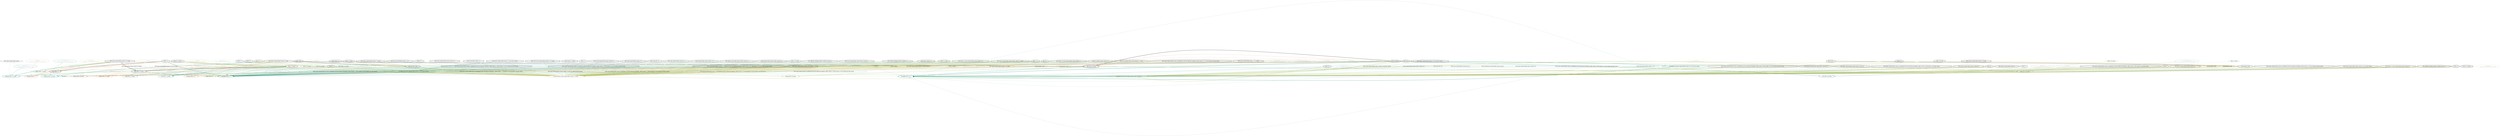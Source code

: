 strict digraph {
    node [shape=box];
    graph [splines=curved];
    2446 [label="SPDXLicense\n443f4e843df984c22700e228b3860b31"
         ,fontcolor=gray
         ,color="#b8bf62"
         ,fillcolor="beige;1"
         ,shape=ellipse];
    2447 [label="spdx:LGPL-2.0+"
         ,color="#b8bf62"
         ,shape=doubleoctagon];
    2448 [label="LGPL-2.0+"
         ,shape=doubleoctagon];
    2449 [label="GNU Library General Public License v2 or later"
         ,shape=doubleoctagon];
    2461 [label="SPDXLicense\n8ef1b5c49d954222c61bf8d1c3f74c3c"
         ,fontcolor=gray
         ,color="#b8bf62"
         ,fillcolor="beige;1"
         ,shape=ellipse];
    2462 [label="spdx:LGPL-2.0-or-later"
         ,shape=tripleoctagon];
    2463 [label="LGPL-2.0-or-later"
         ,shape=doubleoctagon];
    2470 [label="SPDXLicense\ne2efd6447615d77acebad4f7c1e20959"
         ,fontcolor=gray
         ,color="#b8bf62"
         ,fillcolor="beige;1"
         ,shape=ellipse];
    2471 [label="spdx:LGPL-2.1+"
         ,shape=doubleoctagon];
    2472 [label="LGPL-2.1+"
         ,shape=doubleoctagon];
    2473 [label="GNU Lesser General Public License v2.1 or later"
         ,shape=doubleoctagon];
    2486 [label="SPDXLicense\n797be778eb1d10677897529d23730aa7"
         ,fontcolor=gray
         ,color="#b8bf62"
         ,fillcolor="beige;1"
         ,shape=ellipse];
    2487 [label="spdx:LGPL-2.1-or-later"
         ,shape=doubleoctagon];
    2488 [label="LGPL-2.1-or-later"
         ,shape=doubleoctagon];
    6856 [label="FedoraEntry\nda614a7855fde773632116ed18e901c5"
         ,fontcolor=gray
         ,color="#e09d4b"
         ,fillcolor="beige;1"
         ,shape=ellipse];
    6857 [label="Fedora:LGPL-2.0-or-later"
         ,color="#e09d4b"
         ,shape=doubleoctagon];
    6858 [label="GNU Lesser General Public License (no version)"
         ,color="#e09d4b"
         ,shape=octagon];
    6859 [label="GNU Lesser General Public License v2 (or 2.1) or later"
         ,color="#e09d4b"
         ,shape=octagon];
    6860 [label="LGPLv2+"
         ,shape=doubleoctagon];
    6913 [label="FedoraEntry\n5ed37863755909743ca22318afce72ef"
         ,fontcolor=gray
         ,color="#e09d4b"
         ,fillcolor="beige;1"
         ,shape=ellipse];
    6914 [label="Fedora:LGPL-2.1-or-later"
         ,color="#e09d4b"
         ,shape=doubleoctagon];
    9401 [label="GNU Library General Public License"
         ,shape=octagon];
    9403 [label="BlueOakCouncil\nbf57885d28ac11df1c6c25b44aee8200"
         ,fontcolor=gray
         ,color="#00876c"
         ,fillcolor="beige;1"
         ,shape=ellipse];
    9404 [label="BlueOak:LGPL-2.0-or-later"
         ,color="#00876c"
         ,shape=doubleoctagon];
    9409 [label="BlueOakCouncil\na6222a8463da9039cf71763a56777a64"
         ,fontcolor=gray
         ,color="#00876c"
         ,fillcolor="beige;1"
         ,shape=ellipse];
    9410 [label="BlueOak:LGPL-2.1-or-later"
         ,color="#00876c"
         ,shape=doubleoctagon];
    9619 [label="OSADLRule\ndd228aaf9806525cf4fce75e69607da4"
         ,fontcolor=gray
         ,color="#58a066"
         ,fillcolor="beige;1"
         ,shape=ellipse];
    9620 [label="osadl:LGPL-2.0-or-later"
         ,color="#58a066"
         ,shape=doubleoctagon];
    9625 [label="OSADLRule\n94050a312358dfb9792d528bb0165557"
         ,fontcolor=gray
         ,color="#58a066"
         ,fillcolor="beige;1"
         ,shape=ellipse];
    9626 [label="osadl:LGPL-2.1-or-later"
         ,color="#58a066"
         ,shape=doubleoctagon];
    9900 [label="OSADLMatrix\n3b1f76b3d50c8ab5c261469e04bf87b8"
         ,fontcolor=gray
         ,color="#58a066"
         ,fillcolor="beige;1"
         ,shape=ellipse];
    9904 [label="OSADLMatrix\nf19ba5e6a7164ae0aa983d4877f14785"
         ,fontcolor=gray
         ,color="#58a066"
         ,fillcolor="beige;1"
         ,shape=ellipse];
    10283 [label="fsf:LGPLv2.1"
          ,color="#deb256"
          ,shape=octagon];
    18309 [label="ScancodeData\nb151a8ef20ac0cdac173d01f0c517dca"
          ,fontcolor=gray
          ,color="#dac767"
          ,fillcolor="beige;1"
          ,shape=ellipse];
    18310 [label="scancode:lgpl-2.0-plus"
          ,shape=doubleoctagon];
    18311 [label="lgpl-2.0-plus"
          ,shape=doubleoctagon];
    18312 [label="LGPL 2.0 or later"
          ,shape=doubleoctagon];
    18313 [label="GNU Library General Public License 2.0 or later"
          ,shape=doubleoctagon];
    18369 [label="ScancodeData\n18a0fa0890a418316cd617a670cea315"
          ,fontcolor=gray
          ,color="#dac767"
          ,fillcolor="beige;1"
          ,shape=ellipse];
    18370 [label="scancode:lgpl-2.1-plus"
          ,shape=doubleoctagon];
    18371 [label="lgpl-2.1-plus"
          ,shape=doubleoctagon];
    18372 [label="LGPL 2.1 or later"
          ,shape=doubleoctagon];
    18373 [label="GNU Lesser General Public License 2.1 or later"
          ,shape=doubleoctagon];
    25923 [label="Fossology\nf784903bee0b91d2d3cc847b19995191"
          ,fontcolor=gray
          ,color="#e18745"
          ,fillcolor="beige;1"
          ,shape=ellipse];
    25924 [label="fossology:LGPL-2.0+"
          ,color="#e18745"
          ,shape=doubleoctagon];
    25926 [label="Fossology\n14607a2b7bc3a8bbbd67250f1cb607d6"
          ,fontcolor=gray
          ,color="#e18745"
          ,fillcolor="beige;1"
          ,shape=ellipse];
    25927 [label="fossology:LGPL-2.1+"
          ,color="#e18745"
          ,shape=doubleoctagon];
    27201 [label=LGPL
          ,shape=octagon];
    28783 [label="OrtLicenseCategorization\n92f62731dd83140c649e53a1b1a6e089"
          ,fontcolor=gray
          ,color="#e06f45"
          ,fillcolor="beige;1"
          ,shape=ellipse];
    28785 [label="OrtLicenseCategorization\n543501be5a65bdcf3ede3a87023ad2bf"
          ,fontcolor=gray
          ,color="#e06f45"
          ,fillcolor="beige;1"
          ,shape=ellipse];
    35530 [label="OrtLicenseCategorization\nbf7aca2e144fe971e7825c869a8473e1"
          ,fontcolor=gray
          ,color="#e09d4b"
          ,fillcolor="beige;1"
          ,shape=ellipse];
    35535 [label="OrtLicenseCategorization\n5b53ac23d2f73b00a27b57fccce4c364"
          ,fontcolor=gray
          ,color="#e09d4b"
          ,fillcolor="beige;1"
          ,shape=ellipse];
    37045 [label="CavilLicenseChange\nd2722e2d12b7aefdb7d8137c38249b0b"
          ,fontcolor=gray
          ,color="#379469"
          ,fillcolor="beige;1"
          ,shape=ellipse];
    37046 [label="cavil:LGPL-2.0-or-later"
          ,color="#379469"
          ,shape=doubleoctagon];
    37047 [label="LGPL v2 or later"
          ,color="#379469"
          ,shape=octagon];
    37048 [label="LGPL v2.0 or later"
          ,color="#379469"
          ,shape=octagon];
    37049 [label="LGPLv2.0+"
          ,shape=doubleoctagon];
    37056 [label="CavilLicenseChange\nd9b0e35754eb01f0630aacb08b5fae65"
          ,fontcolor=gray
          ,color="#379469"
          ,fillcolor="beige;1"
          ,shape=ellipse];
    37057 [label="cavil:LGPL-2.1-or-later"
          ,color="#379469"
          ,shape=doubleoctagon];
    37058 [label="GNU LGPL v2.1 or later"
          ,color="#379469"
          ,shape=octagon];
    37059 [label="LGPL V2+"
          ,shape=doubleoctagon];
    37060 [label="LGPL v2.1 or later"
          ,color="#379469"
          ,shape=octagon];
    37061 [label="LGPL v2.1+"
          ,shape=doubleoctagon];
    37062 [label="LGPL-2.0.1 or later"
          ,color="#379469"
          ,shape=octagon];
    37063 [label="LGPLv2.1+"
          ,shape=doubleoctagon];
    42389 [label="MetaeffektLicense\n68f17d1b654f95f057148154bf188143"
          ,fontcolor=gray
          ,color="#00876c"
          ,fillcolor="beige;1"
          ,shape=ellipse];
    42390 [label="metaeffekt:LGPL-2.0+"
          ,color="#00876c"
          ,shape=doubleoctagon];
    42391 [label="metaeffekt:GNU Library General Public License 2.0 (or any later version)"
          ,color="#00876c"
          ,shape=doubleoctagon];
    42392 [label="GNU Library General Public License 2.0 (or any later version)"
          ,shape=doubleoctagon];
    42393 [label="GNU Library General Public License, Version 2.0+"
          ,shape=doubleoctagon];
    42394 [label="GNU LIBRARY GENERAL PUBLIC LICENSE Version 2+"
          ,shape=doubleoctagon];
    42395 [label="GNU Lesser GPL 2.0+"
          ,color="#00876c"
          ,shape=octagon];
    42396 [label="GNU Lesser General Public License Version 2+"
          ,color="#00876c"
          ,shape=octagon];
    42397 [label="GNU Lesser General Public License, Version 2.0+"
          ,color="#00876c"
          ,shape=octagon];
    42398 [label="GNU Library or Lesser General Public License version 2.0+"
          ,shape=doubleoctagon];
    42399 [label="GNU Library General Public License (GPL), Version 2.0+"
          ,shape=doubleoctagon];
    42400 [label="GNU Library General Public License (LGPL), Version 2.0+"
          ,shape=doubleoctagon];
    42401 [label="GNU Library General Public License 2+"
          ,shape=doubleoctagon];
    42402 [label="GNU Library General Public License version 2.0+"
          ,shape=doubleoctagon];
    42403 [label="GNU Library General Public License, Version 2.0 or any later version"
          ,shape=doubleoctagon];
    42404 [label="GNU Lesser General Public License, Version 2 or any later version"
          ,color="#00876c"
          ,shape=octagon];
    42405 [label="Lesser General Public License (LGPL)), Version 2.0+"
          ,color="#00876c"
          ,shape=octagon];
    42406 [label="LGPL 2+"
          ,shape=doubleoctagon];
    42407 [label="LGPL 2.0+ license"
          ,shape=doubleoctagon];
    42408 [label="LGPL V.2+"
          ,shape=doubleoctagon];
    42409 [label="LGPL-2+"
          ,shape=doubleoctagon];
    42410 [label="LGPL2+"
          ,shape=doubleoctagon];
    42411 [label="GNU Lesser/Library General Public License version 2+"
          ,color="#00876c"
          ,shape=octagon];
    42412 [label="GNU Library General Public License as published by the Free Software Foundation; either version 2 of the License, or (at your option) any later version"
          ,shape=doubleoctagon];
    42413 [label="GNU Lesser General Public License as published by the Free Software Foundation; either version 2 of the License, or (at your option) any later version"
          ,color="#00876c"
          ,shape=octagon];
    42414 [label="GNU Lesser General Public License >= 2.0"
          ,color="#00876c"
          ,shape=octagon];
    42415 [label="GNU Library General Public License as published by the Free Software Foundation; either version 2 of the License, or any later version"
          ,shape=doubleoctagon];
    42416 [label="GNU Library General Public License as published by the Free Software Foundation, either version 2 of the License, or any later version"
          ,shape=doubleoctagon];
    42417 [label="GNU Library General Public License as published by the Free Software Foundation; either version 2, or (at your option) any later version"
          ,shape=doubleoctagon];
    42579 [label="MetaeffektLicense\ndb6310746184e51800407699f526d684"
          ,fontcolor=gray
          ,color="#00876c"
          ,fillcolor="beige;1"
          ,shape=ellipse];
    42580 [label="metaeffekt:LGPL-2.1+"
          ,color="#00876c"
          ,shape=doubleoctagon];
    42581 [label="metaeffekt:GNU Lesser General Public License 2.1 (or any later version)"
          ,color="#00876c"
          ,shape=doubleoctagon];
    42582 [label="GNU Lesser General Public License 2.1 (or any later version)"
          ,shape=doubleoctagon];
    42583 [label="GNU Lesser General Public License, Version 2.1+"
          ,shape=doubleoctagon];
    42584 [label="GNU LESSER GENERAL PUBLIC LICENSE 2.1+"
          ,shape=doubleoctagon];
    42585 [label="LGPL (GNU Lesser General Public License), V2.1 or later"
          ,shape=doubleoctagon];
    42586 [label="LGPL 2.1+"
          ,shape=doubleoctagon];
    42587 [label="LGPL version 2.1+"
          ,shape=doubleoctagon];
    42588 [label="LGPL(v2.1+)"
          ,shape=doubleoctagon];
    42589 [label="GNU LIBRARY GENERAL PUBLIC LICENSE, Version 2.1+"
          ,shape=doubleoctagon];
    42590 [label="GNU Lesser GPL 2.1+"
          ,shape=doubleoctagon];
    42591 [label="GNU Lesser General Public License (LGPL), version 2.1+"
          ,shape=doubleoctagon];
    42592 [label="GNU Lesser General Public License (LGPL), version 2.1 or later"
          ,shape=doubleoctagon];
    42593 [label="GNU Lesser General Public License - v 2.1 or later"
          ,shape=doubleoctagon];
    42594 [label="GNU Lesser General Public License Version 2.1 or later"
          ,shape=doubleoctagon];
    42595 [label="GNU Lesser General Public License v2.1+"
          ,shape=doubleoctagon];
    42596 [label="GNU Lesser General Public License version 2.1+"
          ,shape=doubleoctagon];
    42597 [label="GNU Lesser General Public License, 2.1+"
          ,shape=doubleoctagon];
    42598 [label="GNU Lesser General Public License, v. 2.1+"
          ,shape=doubleoctagon];
    42599 [label="GNU Lesser Public License 2.1+"
          ,shape=doubleoctagon];
    42600 [label="GNU Library or Lesser General Public License (LGPL) V2.1+"
          ,shape=doubleoctagon];
    42601 [label="GNU Library or Lesser General Public License (LGPL) 2.1+"
          ,shape=doubleoctagon];
    42602 [label="GNU General Lesser Public License (LGPL) version 2.1+"
          ,shape=doubleoctagon];
    42603 [label="Lesser Gnu Public License, Version 2.1+"
          ,shape=doubleoctagon];
    42604 [label="Lesser General Public License (LGPL) v 2.1+"
          ,shape=doubleoctagon];
    42605 [label="Lesser General Public License (LGPL), Version 2.1+"
          ,shape=doubleoctagon];
    42606 [label="LGPL license, Version 2.1+"
          ,shape=doubleoctagon];
    42607 [label="LGPL v 2.1+"
          ,shape=doubleoctagon];
    42608 [label="LGPL version 2.1 or later"
          ,shape=doubleoctagon];
    42609 [label="LGPL, v2.1 or later"
          ,shape=doubleoctagon];
    42610 [label="LGPL2.1+"
          ,shape=doubleoctagon];
    42611 [label="LGPLv2.1 or later"
          ,shape=doubleoctagon];
    42612 [label="lgpl_v2_1+"
          ,shape=doubleoctagon];
    42613 [label="GNU Lesser General Public License as published by the Free Software Foundation; either version 2.1, or (at your option) any later version"
          ,shape=doubleoctagon];
    42614 [label="GNU Lesser General Public License as published by the Free Software Foundation, either version 2.1 of the License, or (at your option) any later version"
          ,shape=doubleoctagon];
    42615 [label="GNU Lesser General Public License as published by the Free Software Foundation; either version 2.1 of the License, or (at your option) any later version"
          ,shape=doubleoctagon];
    42616 [label="GNU Lesser General Public License, V2.1 or later"
          ,shape=doubleoctagon];
    42617 [label="GNU Lesser General Public License as ~ published by the Free Software Foundation; either version 2.1 of ~ the License, or (at your option) any later version"
          ,shape=doubleoctagon];
    42618 [label="[GNU Lesser General Public License] as published by the Free Software Foundation; either version 2.1 of the License, or (at your option) any later version"
          ,color="#00876c"
          ,shape=octagon];
    42619 [label="GNU Lesser General Public License as published by the Free Software Foundation ; either version 2 . 1 of License or ( at your option ) any later version"
          ,color="#00876c"
          ,shape=octagon];
    42620 [label="GNU Lesser General Public License (version 2.1 or at your option any later version)"
          ,color="#00876c"
          ,shape=octagon];
    42621 [label="GNU Lesser general Public License as published by the Free Software Foundation ; either version 2 . 1 of the License or ( at your option ) any later version"
          ,color="#00876c"
          ,shape=octagon];
    42622 [label="GNU Lesser General Public License ; as published by the Free Software Foundation ; either version 2 . 1 of ; the License or ( at your option ) any later version"
          ,color="#00876c"
          ,shape=octagon];
    42623 [label="GNU Lesser General License as published by the Free Software Foundation; either version 2.1 of the License or (at your option) any later version"
          ,color="#00876c"
          ,shape=octagon];
    49997 [label="HermineLicense\n9730269df542bd3f057f93a8e1f143ff"
          ,fontcolor=gray
          ,color="#dc574a"
          ,fillcolor="beige;1"
          ,shape=ellipse];
    50002 [label="HermineLicense\nbc087c6e782136cf6d044538f6b3ae68"
          ,fontcolor=gray
          ,color="#dc574a"
          ,fillcolor="beige;1"
          ,shape=ellipse];
    50611 [label="FossLicense\naa0920763902bfd20cf65af73c30d159"
          ,fontcolor=gray
          ,color="#b8bf62"
          ,fillcolor="beige;1"
          ,shape=ellipse];
    50612 [label="foss-license:GNU Library General Public License 2.0 or later"
          ,color="#b8bf62"
          ,shape=doubleoctagon];
    50613 [label="scancode://lgpl-2.0-plus"
          ,color="#b8bf62"
          ,shape=doubleoctagon];
    50614 [label="scancode:lgpl-2.0-plus"
          ,color="#b8bf62"
          ,shape=doubleoctagon];
    50624 [label="FossLicense\n398343051bd0a4db65fca0c34d988bab"
          ,fontcolor=gray
          ,color="#b8bf62"
          ,fillcolor="beige;1"
          ,shape=ellipse];
    50625 [label="foss-license:GNU Lesser General Public License 2.1 or later"
          ,color="#b8bf62"
          ,shape=doubleoctagon];
    50626 [label="GNU Library General Public License v2.1 or later"
          ,color="#b8bf62"
          ,shape=doubleoctagon];
    50627 [label="LGPL (v2.1 or later)"
          ,shape=doubleoctagon];
    50628 [label="scancode://lgpl-2.1-plus"
          ,color="#b8bf62"
          ,shape=doubleoctagon];
    50629 [label="scancode:lgpl-2.1-plus"
          ,color="#b8bf62"
          ,shape=doubleoctagon];
    50630 [label="LGPLv2, greater"
          ,color="#b8bf62"
          ,shape=doubleoctagon];
    50631 [label="GNU Lesser General Public License v2 or later (LGPLv2+)"
          ,color="#b8bf62"
          ,shape=doubleoctagon];
    50632 [label="LGPL-2.1 or later"
          ,color="#b8bf62"
          ,shape=doubleoctagon];
    54286 [label="EclipseLicense\nd8708c158689888a29e78881058167e5"
          ,fontcolor=gray
          ,color="#98b561"
          ,fillcolor="beige;1"
          ,shape=ellipse];
    54287 [label="eclipse:LGPL-2.0-or-later"
          ,color="#98b561"
          ,shape=doubleoctagon];
    54290 [label="EclipseLicense\nf2c77bb8714e52aa06c20280fd690f8e"
          ,fontcolor=gray
          ,color="#98b561"
          ,fillcolor="beige;1"
          ,shape=ellipse];
    54291 [label="eclipse:LGPL-2.1-or-later"
          ,color="#98b561"
          ,shape=doubleoctagon];
    56003 [label="Curation\n10eb159015a5c72756ac89d98e013bfd"
          ,fontcolor=gray
          ,color="#78ab63"
          ,fillcolor="beige;1"
          ,shape=ellipse];
    2446 -> 2447 [weight=0.5
                 ,color="#b8bf62"];
    2448 -> 2447 [style=bold
                 ,arrowhead=vee
                 ,weight=0.7
                 ,color="#b8bf62"];
    2448 -> 25924 [style=bold
                  ,arrowhead=vee
                  ,weight=0.7
                  ,color="#e18745"];
    2448 -> 37046 [style=dashed
                  ,arrowhead=vee
                  ,weight=0.5
                  ,color="#379469"];
    2448 -> 42390 [style=bold
                  ,arrowhead=vee
                  ,weight=0.7
                  ,color="#00876c"];
    2448 -> 42390 [style=bold
                  ,arrowhead=vee
                  ,weight=0.7
                  ,color="#00876c"];
    2448 -> 50612 [style=bold
                  ,arrowhead=vee
                  ,weight=0.7
                  ,color="#b8bf62"];
    2449 -> 2447 [style=bold
                 ,arrowhead=vee
                 ,weight=0.7
                 ,color="#b8bf62"];
    2449 -> 2462 [style=bold
                 ,arrowhead=vee
                 ,weight=0.7];
    2449 -> 9404 [style=bold
                 ,arrowhead=vee
                 ,weight=0.7
                 ,color="#00876c"];
    2449 -> 25924 [style=bold
                  ,arrowhead=vee
                  ,weight=0.7
                  ,color="#e18745"];
    2449 -> 50625 [style=bold
                  ,arrowhead=vee
                  ,weight=0.7
                  ,color="#b8bf62"];
    2449 -> 54287 [style=bold
                  ,arrowhead=vee
                  ,weight=0.7
                  ,color="#98b561"];
    2461 -> 2462 [weight=0.5
                 ,color="#b8bf62"];
    2462 -> 6857 [style=bold
                 ,arrowhead=vee
                 ,weight=0.7
                 ,color="#e09d4b"];
    2462 -> 9620 [style=bold
                 ,arrowhead=vee
                 ,weight=0.7
                 ,color="#58a066"];
    2462 -> 42390 [style=bold
                  ,arrowhead=vee
                  ,weight=0.7
                  ,color="#00876c"];
    2463 -> 2462 [style=bold
                 ,arrowhead=vee
                 ,weight=0.7];
    2463 -> 6857 [style=bold
                 ,arrowhead=vee
                 ,weight=0.7
                 ,color="#e09d4b"];
    2463 -> 9404 [style=bold
                 ,arrowhead=vee
                 ,weight=0.7
                 ,color="#00876c"];
    2463 -> 9620 [style=bold
                 ,arrowhead=vee
                 ,weight=0.7
                 ,color="#58a066"];
    2463 -> 37046 [style=bold
                  ,arrowhead=vee
                  ,weight=0.7
                  ,color="#379469"];
    2463 -> 37046 [style=bold
                  ,arrowhead=vee
                  ,weight=0.7
                  ,color="#379469"];
    2463 -> 42390 [style=dashed
                  ,arrowhead=vee
                  ,weight=0.5
                  ,color="#00876c"];
    2463 -> 50612 [style=bold
                  ,arrowhead=vee
                  ,weight=0.7
                  ,color="#b8bf62"];
    2463 -> 54287 [style=bold
                  ,arrowhead=vee
                  ,weight=0.7
                  ,color="#98b561"];
    2470 -> 2471 [weight=0.5
                 ,color="#b8bf62"];
    2471 -> 10283 [style=dashed
                  ,arrowhead=vee
                  ,weight=0.5
                  ,color="#deb256"];
    2472 -> 2471 [style=bold
                 ,arrowhead=vee
                 ,weight=0.7];
    2472 -> 2488 [style=bold
                 ,arrowhead=vee
                 ,weight=0.7
                 ,color="#78ab63"];
    2472 -> 25927 [style=bold
                  ,arrowhead=vee
                  ,weight=0.7
                  ,color="#e18745"];
    2472 -> 37057 [style=dashed
                  ,arrowhead=vee
                  ,weight=0.5
                  ,color="#379469"];
    2472 -> 42580 [style=bold
                  ,arrowhead=vee
                  ,weight=0.7
                  ,color="#00876c"];
    2472 -> 42580 [style=bold
                  ,arrowhead=vee
                  ,weight=0.7
                  ,color="#00876c"];
    2472 -> 50625 [style=bold
                  ,arrowhead=vee
                  ,weight=0.7
                  ,color="#b8bf62"];
    2473 -> 2471 [style=bold
                 ,arrowhead=vee
                 ,weight=0.7
                 ,color="#b8bf62"];
    2473 -> 2487 [style=bold
                 ,arrowhead=vee
                 ,weight=0.7];
    2473 -> 9410 [style=bold
                 ,arrowhead=vee
                 ,weight=0.7
                 ,color="#00876c"];
    2473 -> 25927 [style=bold
                  ,arrowhead=vee
                  ,weight=0.7
                  ,color="#e18745"];
    2473 -> 42580 [style=dashed
                  ,arrowhead=vee
                  ,weight=0.5
                  ,color="#00876c"];
    2473 -> 50625 [style=bold
                  ,arrowhead=vee
                  ,weight=0.7
                  ,color="#b8bf62"];
    2473 -> 54291 [style=bold
                  ,arrowhead=vee
                  ,weight=0.7
                  ,color="#98b561"];
    2486 -> 2487 [weight=0.5
                 ,color="#b8bf62"];
    2487 -> 6914 [style=bold
                 ,arrowhead=vee
                 ,weight=0.7
                 ,color="#e09d4b"];
    2487 -> 9626 [style=bold
                 ,arrowhead=vee
                 ,weight=0.7
                 ,color="#58a066"];
    2487 -> 10283 [style=dashed
                  ,arrowhead=vee
                  ,weight=0.5
                  ,color="#deb256"];
    2487 -> 42580 [style=bold
                  ,arrowhead=vee
                  ,weight=0.7
                  ,color="#00876c"];
    2488 -> 2487 [style=bold
                 ,arrowhead=vee
                 ,weight=0.7];
    2488 -> 6914 [style=bold
                 ,arrowhead=vee
                 ,weight=0.7
                 ,color="#e09d4b"];
    2488 -> 9410 [style=bold
                 ,arrowhead=vee
                 ,weight=0.7
                 ,color="#00876c"];
    2488 -> 9626 [style=bold
                 ,arrowhead=vee
                 ,weight=0.7
                 ,color="#58a066"];
    2488 -> 37057 [style=bold
                  ,arrowhead=vee
                  ,weight=0.7
                  ,color="#379469"];
    2488 -> 37057 [style=bold
                  ,arrowhead=vee
                  ,weight=0.7
                  ,color="#379469"];
    2488 -> 42580 [style=dashed
                  ,arrowhead=vee
                  ,weight=0.5
                  ,color="#00876c"];
    2488 -> 50625 [style=bold
                  ,arrowhead=vee
                  ,weight=0.7
                  ,color="#b8bf62"];
    2488 -> 54291 [style=bold
                  ,arrowhead=vee
                  ,weight=0.7
                  ,color="#98b561"];
    6856 -> 6857 [weight=0.5
                 ,color="#e09d4b"];
    6858 -> 6857 [style=dashed
                 ,arrowhead=vee
                 ,weight=0.5
                 ,color="#e09d4b"];
    6859 -> 6857 [style=dashed
                 ,arrowhead=vee
                 ,weight=0.5
                 ,color="#e09d4b"];
    6859 -> 6914 [style=dashed
                 ,arrowhead=vee
                 ,weight=0.5
                 ,color="#e09d4b"];
    6860 -> 6857 [style=dashed
                 ,arrowhead=vee
                 ,weight=0.5
                 ,color="#e09d4b"];
    6860 -> 6914 [style=dashed
                 ,arrowhead=vee
                 ,weight=0.5
                 ,color="#e09d4b"];
    6860 -> 37057 [style=dashed
                  ,arrowhead=vee
                  ,weight=0.5
                  ,color="#379469"];
    6860 -> 42390 [style=dashed
                  ,arrowhead=vee
                  ,weight=0.5
                  ,color="#00876c"];
    6860 -> 50612 [style=bold
                  ,arrowhead=vee
                  ,weight=0.7
                  ,color="#b8bf62"];
    6913 -> 6914 [weight=0.5
                 ,color="#e09d4b"];
    9401 -> 9404 [style=dashed
                 ,arrowhead=vee
                 ,weight=0.5
                 ,color="#00876c"];
    9401 -> 9410 [style=dashed
                 ,arrowhead=vee
                 ,weight=0.5
                 ,color="#00876c"];
    9403 -> 9404 [weight=0.5
                 ,color="#00876c"];
    9409 -> 9410 [weight=0.5
                 ,color="#00876c"];
    9619 -> 9620 [weight=0.5
                 ,color="#58a066"];
    9625 -> 9626 [weight=0.5
                 ,color="#58a066"];
    9900 -> 9620 [weight=0.5
                 ,color="#58a066"];
    9904 -> 9626 [weight=0.5
                 ,color="#58a066"];
    18309 -> 18310 [weight=0.5
                   ,color="#dac767"];
    18310 -> 42390 [style=dashed
                   ,arrowhead=vee
                   ,weight=0.5
                   ,color="#00876c"];
    18310 -> 50612 [style=bold
                   ,arrowhead=vee
                   ,weight=0.7
                   ,color="#b8bf62"];
    18311 -> 18310 [style=bold
                   ,arrowhead=vee
                   ,weight=0.7];
    18312 -> 18310 [style=bold
                   ,arrowhead=vee
                   ,weight=0.7
                   ,color="#dac767"];
    18312 -> 50612 [style=bold
                   ,arrowhead=vee
                   ,weight=0.7
                   ,color="#b8bf62"];
    18313 -> 18310 [style=bold
                   ,arrowhead=vee
                   ,weight=0.7
                   ,color="#dac767"];
    18313 -> 50612 [style=bold
                   ,arrowhead=vee
                   ,weight=0.7
                   ,color="#b8bf62"];
    18369 -> 18370 [weight=0.5
                   ,color="#dac767"];
    18370 -> 42580 [style=dashed
                   ,arrowhead=vee
                   ,weight=0.5
                   ,color="#00876c"];
    18370 -> 50625 [style=bold
                   ,arrowhead=vee
                   ,weight=0.7
                   ,color="#b8bf62"];
    18371 -> 18370 [style=bold
                   ,arrowhead=vee
                   ,weight=0.7];
    18372 -> 18370 [style=bold
                   ,arrowhead=vee
                   ,weight=0.7
                   ,color="#dac767"];
    18372 -> 42580 [style=dashed
                   ,arrowhead=vee
                   ,weight=0.5
                   ,color="#00876c"];
    18372 -> 50625 [style=bold
                   ,arrowhead=vee
                   ,weight=0.7
                   ,color="#b8bf62"];
    18373 -> 18370 [style=bold
                   ,arrowhead=vee
                   ,weight=0.7
                   ,color="#dac767"];
    18373 -> 50625 [style=bold
                   ,arrowhead=vee
                   ,weight=0.7
                   ,color="#b8bf62"];
    25923 -> 25924 [weight=0.5
                   ,color="#e18745"];
    25926 -> 25927 [weight=0.5
                   ,color="#e18745"];
    27201 -> 42390 [style=dashed
                   ,arrowhead=vee
                   ,weight=0.5
                   ,color="#00876c"];
    27201 -> 42580 [style=dashed
                   ,arrowhead=vee
                   ,weight=0.5
                   ,color="#00876c"];
    28783 -> 2462 [weight=0.5
                  ,color="#e06f45"];
    28785 -> 2487 [weight=0.5
                  ,color="#e06f45"];
    35530 -> 2462 [weight=0.5
                  ,color="#e09d4b"];
    35535 -> 2487 [weight=0.5
                  ,color="#e09d4b"];
    37045 -> 37046 [weight=0.5
                   ,color="#379469"];
    37047 -> 37046 [style=dashed
                   ,arrowhead=vee
                   ,weight=0.5
                   ,color="#379469"];
    37048 -> 37046 [style=dashed
                   ,arrowhead=vee
                   ,weight=0.5
                   ,color="#379469"];
    37049 -> 37046 [style=dashed
                   ,arrowhead=vee
                   ,weight=0.5
                   ,color="#379469"];
    37049 -> 50625 [style=bold
                   ,arrowhead=vee
                   ,weight=0.7
                   ,color="#b8bf62"];
    37056 -> 37057 [weight=0.5
                   ,color="#379469"];
    37058 -> 37057 [style=dashed
                   ,arrowhead=vee
                   ,weight=0.5
                   ,color="#379469"];
    37059 -> 37057 [style=dashed
                   ,arrowhead=vee
                   ,weight=0.5
                   ,color="#379469"];
    37059 -> 42390 [style=dashed
                   ,arrowhead=vee
                   ,weight=0.5
                   ,color="#00876c"];
    37059 -> 50612 [style=bold
                   ,arrowhead=vee
                   ,weight=0.7
                   ,color="#b8bf62"];
    37060 -> 37057 [style=dashed
                   ,arrowhead=vee
                   ,weight=0.5
                   ,color="#379469"];
    37061 -> 37057 [style=dashed
                   ,arrowhead=vee
                   ,weight=0.5
                   ,color="#379469"];
    37061 -> 42580 [style=dashed
                   ,arrowhead=vee
                   ,weight=0.5
                   ,color="#00876c"];
    37061 -> 50625 [style=bold
                   ,arrowhead=vee
                   ,weight=0.7
                   ,color="#b8bf62"];
    37062 -> 37057 [style=dashed
                   ,arrowhead=vee
                   ,weight=0.5
                   ,color="#379469"];
    37063 -> 37057 [style=dashed
                   ,arrowhead=vee
                   ,weight=0.5
                   ,color="#379469"];
    37063 -> 42580 [style=dashed
                   ,arrowhead=vee
                   ,weight=0.5
                   ,color="#00876c"];
    37063 -> 50625 [style=bold
                   ,arrowhead=vee
                   ,weight=0.7
                   ,color="#b8bf62"];
    42389 -> 42390 [weight=0.5
                   ,color="#00876c"];
    42391 -> 42390 [style=bold
                   ,arrowhead=vee
                   ,weight=0.7
                   ,color="#00876c"];
    42392 -> 42391 [style=bold
                   ,arrowhead=vee
                   ,weight=0.7
                   ,color="#00876c"];
    42392 -> 50612 [style=bold
                   ,arrowhead=vee
                   ,weight=0.7
                   ,color="#b8bf62"];
    42393 -> 42390 [style=dashed
                   ,arrowhead=vee
                   ,weight=0.5
                   ,color="#00876c"];
    42393 -> 50612 [style=bold
                   ,arrowhead=vee
                   ,weight=0.7
                   ,color="#b8bf62"];
    42394 -> 42390 [style=dashed
                   ,arrowhead=vee
                   ,weight=0.5
                   ,color="#00876c"];
    42394 -> 50612 [style=bold
                   ,arrowhead=vee
                   ,weight=0.7
                   ,color="#b8bf62"];
    42395 -> 42390 [style=dashed
                   ,arrowhead=vee
                   ,weight=0.5
                   ,color="#00876c"];
    42396 -> 42390 [style=dashed
                   ,arrowhead=vee
                   ,weight=0.5
                   ,color="#00876c"];
    42397 -> 42390 [style=dashed
                   ,arrowhead=vee
                   ,weight=0.5
                   ,color="#00876c"];
    42398 -> 42390 [style=dashed
                   ,arrowhead=vee
                   ,weight=0.5
                   ,color="#00876c"];
    42398 -> 50612 [style=bold
                   ,arrowhead=vee
                   ,weight=0.7
                   ,color="#b8bf62"];
    42399 -> 42390 [style=dashed
                   ,arrowhead=vee
                   ,weight=0.5
                   ,color="#00876c"];
    42399 -> 50612 [style=bold
                   ,arrowhead=vee
                   ,weight=0.7
                   ,color="#b8bf62"];
    42400 -> 42390 [style=dashed
                   ,arrowhead=vee
                   ,weight=0.5
                   ,color="#00876c"];
    42400 -> 50612 [style=bold
                   ,arrowhead=vee
                   ,weight=0.7
                   ,color="#b8bf62"];
    42401 -> 42390 [style=dashed
                   ,arrowhead=vee
                   ,weight=0.5
                   ,color="#00876c"];
    42401 -> 50612 [style=bold
                   ,arrowhead=vee
                   ,weight=0.7
                   ,color="#b8bf62"];
    42402 -> 42390 [style=dashed
                   ,arrowhead=vee
                   ,weight=0.5
                   ,color="#00876c"];
    42402 -> 50612 [style=bold
                   ,arrowhead=vee
                   ,weight=0.7
                   ,color="#b8bf62"];
    42403 -> 42390 [style=dashed
                   ,arrowhead=vee
                   ,weight=0.5
                   ,color="#00876c"];
    42403 -> 50612 [style=bold
                   ,arrowhead=vee
                   ,weight=0.7
                   ,color="#b8bf62"];
    42404 -> 42390 [style=dashed
                   ,arrowhead=vee
                   ,weight=0.5
                   ,color="#00876c"];
    42405 -> 42390 [style=dashed
                   ,arrowhead=vee
                   ,weight=0.5
                   ,color="#00876c"];
    42406 -> 42390 [style=dashed
                   ,arrowhead=vee
                   ,weight=0.5
                   ,color="#00876c"];
    42406 -> 50612 [style=bold
                   ,arrowhead=vee
                   ,weight=0.7
                   ,color="#b8bf62"];
    42407 -> 42390 [style=dashed
                   ,arrowhead=vee
                   ,weight=0.5
                   ,color="#00876c"];
    42407 -> 50612 [style=bold
                   ,arrowhead=vee
                   ,weight=0.7
                   ,color="#b8bf62"];
    42408 -> 42390 [style=dashed
                   ,arrowhead=vee
                   ,weight=0.5
                   ,color="#00876c"];
    42408 -> 50612 [style=bold
                   ,arrowhead=vee
                   ,weight=0.7
                   ,color="#b8bf62"];
    42409 -> 42390 [style=dashed
                   ,arrowhead=vee
                   ,weight=0.5
                   ,color="#00876c"];
    42409 -> 50612 [style=bold
                   ,arrowhead=vee
                   ,weight=0.7
                   ,color="#b8bf62"];
    42410 -> 42390 [style=dashed
                   ,arrowhead=vee
                   ,weight=0.5
                   ,color="#00876c"];
    42410 -> 50612 [style=bold
                   ,arrowhead=vee
                   ,weight=0.7
                   ,color="#b8bf62"];
    42411 -> 42390 [style=dashed
                   ,arrowhead=vee
                   ,weight=0.5
                   ,color="#00876c"];
    42412 -> 42390 [style=dashed
                   ,arrowhead=vee
                   ,weight=0.5
                   ,color="#00876c"];
    42412 -> 50612 [style=bold
                   ,arrowhead=vee
                   ,weight=0.7
                   ,color="#b8bf62"];
    42413 -> 42390 [style=dashed
                   ,arrowhead=vee
                   ,weight=0.5
                   ,color="#00876c"];
    42414 -> 42390 [style=dashed
                   ,arrowhead=vee
                   ,weight=0.5
                   ,color="#00876c"];
    42415 -> 42390 [style=dashed
                   ,arrowhead=vee
                   ,weight=0.5
                   ,color="#00876c"];
    42415 -> 50612 [style=bold
                   ,arrowhead=vee
                   ,weight=0.7
                   ,color="#b8bf62"];
    42416 -> 42390 [style=dashed
                   ,arrowhead=vee
                   ,weight=0.5
                   ,color="#00876c"];
    42416 -> 50612 [style=bold
                   ,arrowhead=vee
                   ,weight=0.7
                   ,color="#b8bf62"];
    42417 -> 42390 [style=dashed
                   ,arrowhead=vee
                   ,weight=0.5
                   ,color="#00876c"];
    42417 -> 50612 [style=bold
                   ,arrowhead=vee
                   ,weight=0.7
                   ,color="#b8bf62"];
    42579 -> 42580 [weight=0.5
                   ,color="#00876c"];
    42581 -> 42580 [style=bold
                   ,arrowhead=vee
                   ,weight=0.7
                   ,color="#00876c"];
    42582 -> 42581 [style=bold
                   ,arrowhead=vee
                   ,weight=0.7
                   ,color="#00876c"];
    42582 -> 50625 [style=bold
                   ,arrowhead=vee
                   ,weight=0.7
                   ,color="#b8bf62"];
    42583 -> 42580 [style=dashed
                   ,arrowhead=vee
                   ,weight=0.5
                   ,color="#00876c"];
    42583 -> 50625 [style=bold
                   ,arrowhead=vee
                   ,weight=0.7
                   ,color="#b8bf62"];
    42584 -> 42580 [style=dashed
                   ,arrowhead=vee
                   ,weight=0.5
                   ,color="#00876c"];
    42584 -> 50625 [style=bold
                   ,arrowhead=vee
                   ,weight=0.7
                   ,color="#b8bf62"];
    42585 -> 42580 [style=dashed
                   ,arrowhead=vee
                   ,weight=0.5
                   ,color="#00876c"];
    42585 -> 50625 [style=bold
                   ,arrowhead=vee
                   ,weight=0.7
                   ,color="#b8bf62"];
    42586 -> 42580 [style=dashed
                   ,arrowhead=vee
                   ,weight=0.5
                   ,color="#00876c"];
    42586 -> 50625 [style=bold
                   ,arrowhead=vee
                   ,weight=0.7
                   ,color="#b8bf62"];
    42587 -> 42580 [style=dashed
                   ,arrowhead=vee
                   ,weight=0.5
                   ,color="#00876c"];
    42587 -> 50625 [style=bold
                   ,arrowhead=vee
                   ,weight=0.7
                   ,color="#b8bf62"];
    42588 -> 42580 [style=dashed
                   ,arrowhead=vee
                   ,weight=0.5
                   ,color="#00876c"];
    42588 -> 50625 [style=bold
                   ,arrowhead=vee
                   ,weight=0.7
                   ,color="#b8bf62"];
    42589 -> 42580 [style=dashed
                   ,arrowhead=vee
                   ,weight=0.5
                   ,color="#00876c"];
    42589 -> 50625 [style=bold
                   ,arrowhead=vee
                   ,weight=0.7
                   ,color="#b8bf62"];
    42590 -> 42580 [style=dashed
                   ,arrowhead=vee
                   ,weight=0.5
                   ,color="#00876c"];
    42590 -> 50625 [style=bold
                   ,arrowhead=vee
                   ,weight=0.7
                   ,color="#b8bf62"];
    42591 -> 42580 [style=dashed
                   ,arrowhead=vee
                   ,weight=0.5
                   ,color="#00876c"];
    42591 -> 50625 [style=bold
                   ,arrowhead=vee
                   ,weight=0.7
                   ,color="#b8bf62"];
    42592 -> 42580 [style=dashed
                   ,arrowhead=vee
                   ,weight=0.5
                   ,color="#00876c"];
    42592 -> 50625 [style=bold
                   ,arrowhead=vee
                   ,weight=0.7
                   ,color="#b8bf62"];
    42593 -> 42580 [style=dashed
                   ,arrowhead=vee
                   ,weight=0.5
                   ,color="#00876c"];
    42593 -> 50625 [style=bold
                   ,arrowhead=vee
                   ,weight=0.7
                   ,color="#b8bf62"];
    42594 -> 42580 [style=dashed
                   ,arrowhead=vee
                   ,weight=0.5
                   ,color="#00876c"];
    42594 -> 50625 [style=bold
                   ,arrowhead=vee
                   ,weight=0.7
                   ,color="#b8bf62"];
    42595 -> 42580 [style=dashed
                   ,arrowhead=vee
                   ,weight=0.5
                   ,color="#00876c"];
    42595 -> 50625 [style=bold
                   ,arrowhead=vee
                   ,weight=0.7
                   ,color="#b8bf62"];
    42596 -> 42580 [style=dashed
                   ,arrowhead=vee
                   ,weight=0.5
                   ,color="#00876c"];
    42596 -> 50625 [style=bold
                   ,arrowhead=vee
                   ,weight=0.7
                   ,color="#b8bf62"];
    42597 -> 42580 [style=dashed
                   ,arrowhead=vee
                   ,weight=0.5
                   ,color="#00876c"];
    42597 -> 50625 [style=bold
                   ,arrowhead=vee
                   ,weight=0.7
                   ,color="#b8bf62"];
    42598 -> 42580 [style=dashed
                   ,arrowhead=vee
                   ,weight=0.5
                   ,color="#00876c"];
    42598 -> 50625 [style=bold
                   ,arrowhead=vee
                   ,weight=0.7
                   ,color="#b8bf62"];
    42599 -> 42580 [style=dashed
                   ,arrowhead=vee
                   ,weight=0.5
                   ,color="#00876c"];
    42599 -> 50625 [style=bold
                   ,arrowhead=vee
                   ,weight=0.7
                   ,color="#b8bf62"];
    42600 -> 42580 [style=dashed
                   ,arrowhead=vee
                   ,weight=0.5
                   ,color="#00876c"];
    42600 -> 50625 [style=bold
                   ,arrowhead=vee
                   ,weight=0.7
                   ,color="#b8bf62"];
    42601 -> 42580 [style=dashed
                   ,arrowhead=vee
                   ,weight=0.5
                   ,color="#00876c"];
    42601 -> 50625 [style=bold
                   ,arrowhead=vee
                   ,weight=0.7
                   ,color="#b8bf62"];
    42602 -> 42580 [style=dashed
                   ,arrowhead=vee
                   ,weight=0.5
                   ,color="#00876c"];
    42602 -> 50625 [style=bold
                   ,arrowhead=vee
                   ,weight=0.7
                   ,color="#b8bf62"];
    42603 -> 42580 [style=dashed
                   ,arrowhead=vee
                   ,weight=0.5
                   ,color="#00876c"];
    42603 -> 50625 [style=bold
                   ,arrowhead=vee
                   ,weight=0.7
                   ,color="#b8bf62"];
    42604 -> 42580 [style=dashed
                   ,arrowhead=vee
                   ,weight=0.5
                   ,color="#00876c"];
    42604 -> 50625 [style=bold
                   ,arrowhead=vee
                   ,weight=0.7
                   ,color="#b8bf62"];
    42605 -> 42580 [style=dashed
                   ,arrowhead=vee
                   ,weight=0.5
                   ,color="#00876c"];
    42605 -> 50625 [style=bold
                   ,arrowhead=vee
                   ,weight=0.7
                   ,color="#b8bf62"];
    42606 -> 42580 [style=dashed
                   ,arrowhead=vee
                   ,weight=0.5
                   ,color="#00876c"];
    42606 -> 50625 [style=bold
                   ,arrowhead=vee
                   ,weight=0.7
                   ,color="#b8bf62"];
    42607 -> 42580 [style=dashed
                   ,arrowhead=vee
                   ,weight=0.5
                   ,color="#00876c"];
    42607 -> 50625 [style=bold
                   ,arrowhead=vee
                   ,weight=0.7
                   ,color="#b8bf62"];
    42608 -> 42580 [style=dashed
                   ,arrowhead=vee
                   ,weight=0.5
                   ,color="#00876c"];
    42608 -> 50625 [style=bold
                   ,arrowhead=vee
                   ,weight=0.7
                   ,color="#b8bf62"];
    42609 -> 42580 [style=dashed
                   ,arrowhead=vee
                   ,weight=0.5
                   ,color="#00876c"];
    42609 -> 50625 [style=bold
                   ,arrowhead=vee
                   ,weight=0.7
                   ,color="#b8bf62"];
    42610 -> 2488 [style=bold
                  ,arrowhead=vee
                  ,weight=0.7
                  ,color="#78ab63"];
    42610 -> 42580 [style=dashed
                   ,arrowhead=vee
                   ,weight=0.5
                   ,color="#00876c"];
    42610 -> 50625 [style=bold
                   ,arrowhead=vee
                   ,weight=0.7
                   ,color="#b8bf62"];
    42611 -> 42580 [style=dashed
                   ,arrowhead=vee
                   ,weight=0.5
                   ,color="#00876c"];
    42611 -> 50625 [style=bold
                   ,arrowhead=vee
                   ,weight=0.7
                   ,color="#b8bf62"];
    42612 -> 42580 [style=dashed
                   ,arrowhead=vee
                   ,weight=0.5
                   ,color="#00876c"];
    42612 -> 50625 [style=bold
                   ,arrowhead=vee
                   ,weight=0.7
                   ,color="#b8bf62"];
    42613 -> 42580 [style=dashed
                   ,arrowhead=vee
                   ,weight=0.5
                   ,color="#00876c"];
    42613 -> 50625 [style=bold
                   ,arrowhead=vee
                   ,weight=0.7
                   ,color="#b8bf62"];
    42614 -> 42580 [style=dashed
                   ,arrowhead=vee
                   ,weight=0.5
                   ,color="#00876c"];
    42614 -> 50625 [style=bold
                   ,arrowhead=vee
                   ,weight=0.7
                   ,color="#b8bf62"];
    42615 -> 42580 [style=dashed
                   ,arrowhead=vee
                   ,weight=0.5
                   ,color="#00876c"];
    42615 -> 50625 [style=bold
                   ,arrowhead=vee
                   ,weight=0.7
                   ,color="#b8bf62"];
    42616 -> 42580 [style=dashed
                   ,arrowhead=vee
                   ,weight=0.5
                   ,color="#00876c"];
    42616 -> 50625 [style=bold
                   ,arrowhead=vee
                   ,weight=0.7
                   ,color="#b8bf62"];
    42617 -> 42580 [style=dashed
                   ,arrowhead=vee
                   ,weight=0.5
                   ,color="#00876c"];
    42617 -> 50625 [style=bold
                   ,arrowhead=vee
                   ,weight=0.7
                   ,color="#b8bf62"];
    42618 -> 42580 [style=dashed
                   ,arrowhead=vee
                   ,weight=0.5
                   ,color="#00876c"];
    42619 -> 42580 [style=dashed
                   ,arrowhead=vee
                   ,weight=0.5
                   ,color="#00876c"];
    42620 -> 42580 [style=dashed
                   ,arrowhead=vee
                   ,weight=0.5
                   ,color="#00876c"];
    42621 -> 42580 [style=dashed
                   ,arrowhead=vee
                   ,weight=0.5
                   ,color="#00876c"];
    42622 -> 42580 [style=dashed
                   ,arrowhead=vee
                   ,weight=0.5
                   ,color="#00876c"];
    42623 -> 42580 [style=dashed
                   ,arrowhead=vee
                   ,weight=0.5
                   ,color="#00876c"];
    49997 -> 2462 [weight=0.5
                  ,color="#dc574a"];
    50002 -> 2487 [weight=0.5
                  ,color="#dc574a"];
    50611 -> 50612 [weight=0.5
                   ,color="#b8bf62"];
    50613 -> 50612 [style=bold
                   ,arrowhead=vee
                   ,weight=0.7
                   ,color="#b8bf62"];
    50614 -> 50612 [style=bold
                   ,arrowhead=vee
                   ,weight=0.7
                   ,color="#b8bf62"];
    50624 -> 50625 [weight=0.5
                   ,color="#b8bf62"];
    50626 -> 50625 [style=bold
                   ,arrowhead=vee
                   ,weight=0.7
                   ,color="#b8bf62"];
    50627 -> 2488 [style=bold
                  ,arrowhead=vee
                  ,weight=0.7
                  ,color="#78ab63"];
    50627 -> 50625 [style=bold
                   ,arrowhead=vee
                   ,weight=0.7
                   ,color="#b8bf62"];
    50628 -> 50625 [style=bold
                   ,arrowhead=vee
                   ,weight=0.7
                   ,color="#b8bf62"];
    50629 -> 50625 [style=bold
                   ,arrowhead=vee
                   ,weight=0.7
                   ,color="#b8bf62"];
    50630 -> 50625 [style=bold
                   ,arrowhead=vee
                   ,weight=0.7
                   ,color="#b8bf62"];
    50631 -> 50625 [style=bold
                   ,arrowhead=vee
                   ,weight=0.7
                   ,color="#b8bf62"];
    50632 -> 50625 [style=bold
                   ,arrowhead=vee
                   ,weight=0.7
                   ,color="#b8bf62"];
    54286 -> 54287 [weight=0.5
                   ,color="#98b561"];
    54290 -> 54291 [weight=0.5
                   ,color="#98b561"];
    56003 -> 2488 [weight=0.5
                  ,color="#78ab63"];
}
